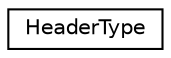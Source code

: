 digraph G
{
  edge [fontname="Helvetica",fontsize="10",labelfontname="Helvetica",labelfontsize="10"];
  node [fontname="Helvetica",fontsize="10",shape=record];
  rankdir=LR;
  Node1 [label="HeaderType",height=0.2,width=0.4,color="black", fillcolor="white", style="filled",URL="$de/d1c/structHeaderType.html"];
}

